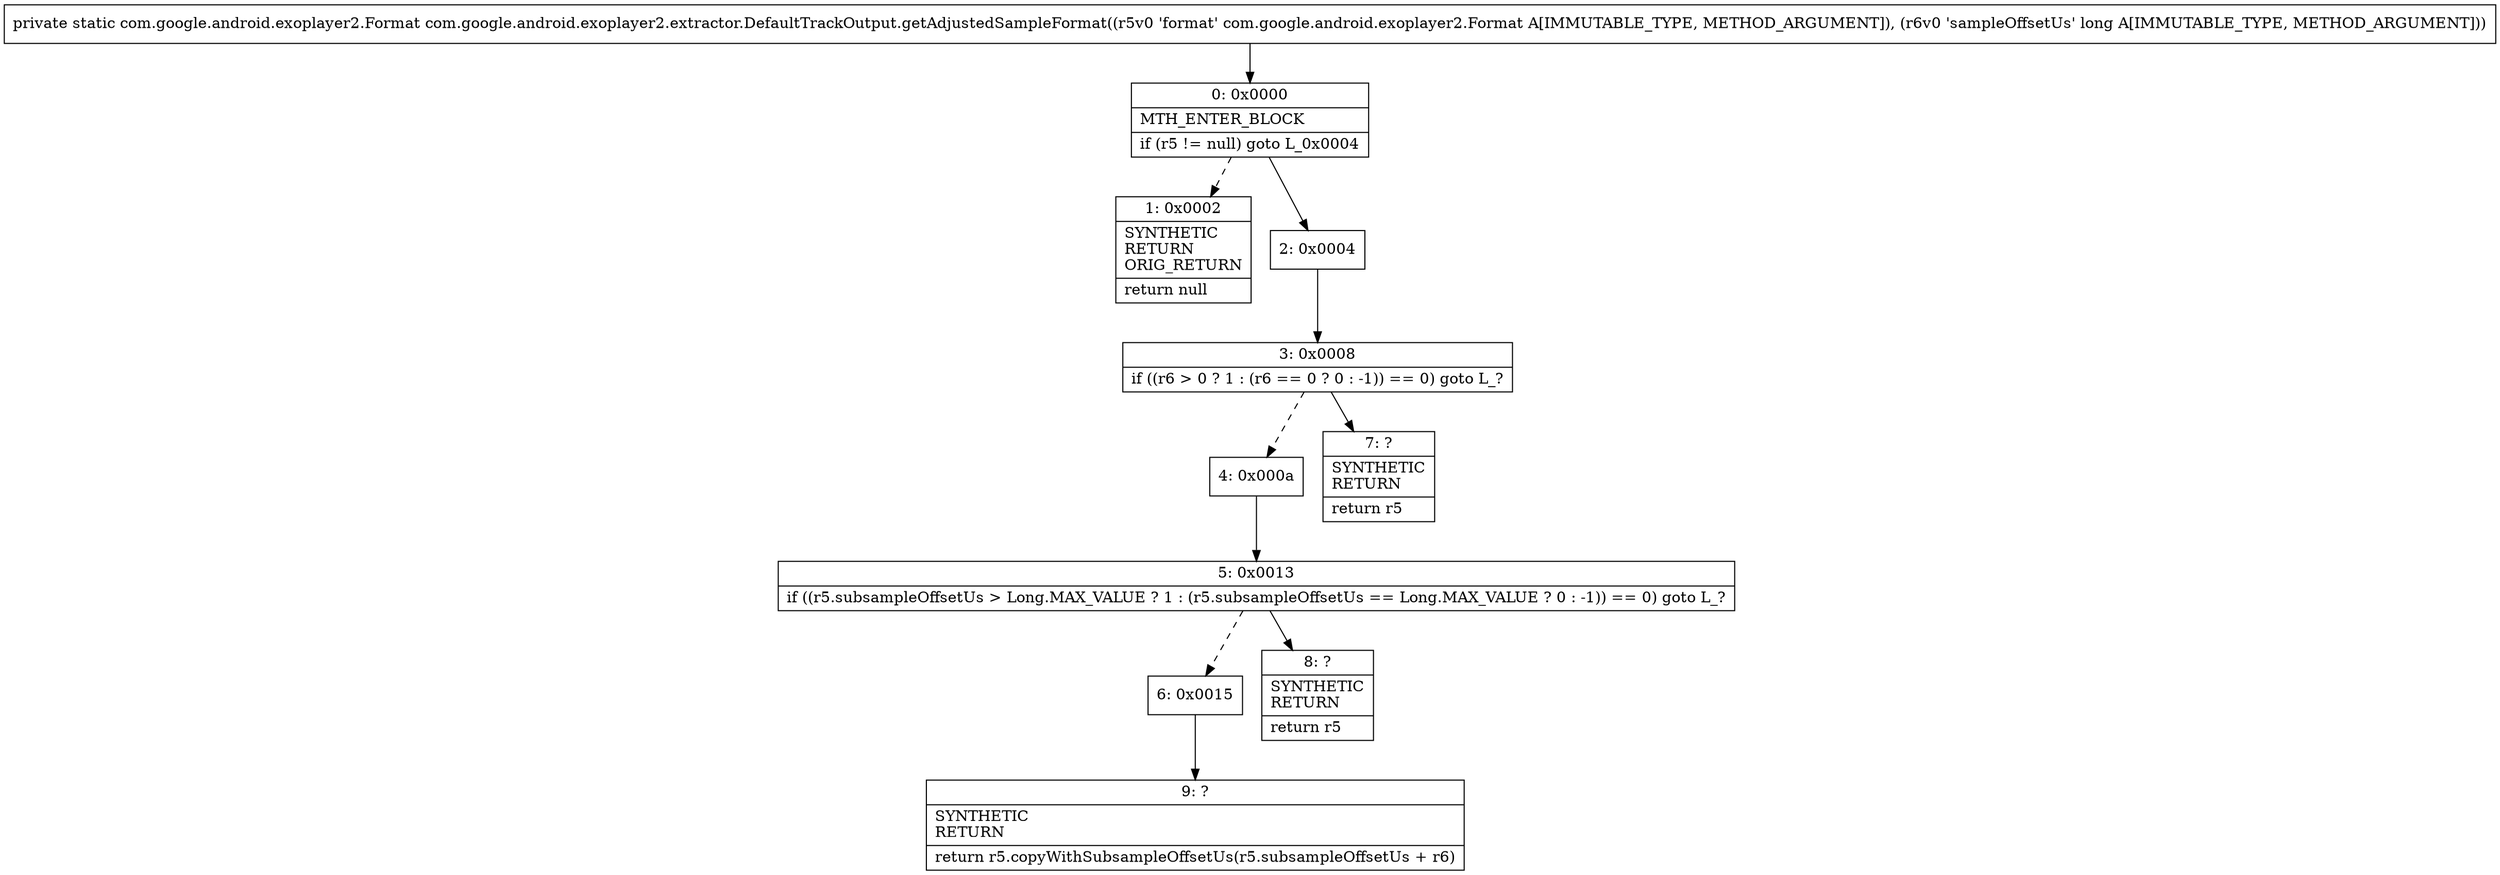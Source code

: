 digraph "CFG forcom.google.android.exoplayer2.extractor.DefaultTrackOutput.getAdjustedSampleFormat(Lcom\/google\/android\/exoplayer2\/Format;J)Lcom\/google\/android\/exoplayer2\/Format;" {
Node_0 [shape=record,label="{0\:\ 0x0000|MTH_ENTER_BLOCK\l|if (r5 != null) goto L_0x0004\l}"];
Node_1 [shape=record,label="{1\:\ 0x0002|SYNTHETIC\lRETURN\lORIG_RETURN\l|return null\l}"];
Node_2 [shape=record,label="{2\:\ 0x0004}"];
Node_3 [shape=record,label="{3\:\ 0x0008|if ((r6 \> 0 ? 1 : (r6 == 0 ? 0 : \-1)) == 0) goto L_?\l}"];
Node_4 [shape=record,label="{4\:\ 0x000a}"];
Node_5 [shape=record,label="{5\:\ 0x0013|if ((r5.subsampleOffsetUs \> Long.MAX_VALUE ? 1 : (r5.subsampleOffsetUs == Long.MAX_VALUE ? 0 : \-1)) == 0) goto L_?\l}"];
Node_6 [shape=record,label="{6\:\ 0x0015}"];
Node_7 [shape=record,label="{7\:\ ?|SYNTHETIC\lRETURN\l|return r5\l}"];
Node_8 [shape=record,label="{8\:\ ?|SYNTHETIC\lRETURN\l|return r5\l}"];
Node_9 [shape=record,label="{9\:\ ?|SYNTHETIC\lRETURN\l|return r5.copyWithSubsampleOffsetUs(r5.subsampleOffsetUs + r6)\l}"];
MethodNode[shape=record,label="{private static com.google.android.exoplayer2.Format com.google.android.exoplayer2.extractor.DefaultTrackOutput.getAdjustedSampleFormat((r5v0 'format' com.google.android.exoplayer2.Format A[IMMUTABLE_TYPE, METHOD_ARGUMENT]), (r6v0 'sampleOffsetUs' long A[IMMUTABLE_TYPE, METHOD_ARGUMENT])) }"];
MethodNode -> Node_0;
Node_0 -> Node_1[style=dashed];
Node_0 -> Node_2;
Node_2 -> Node_3;
Node_3 -> Node_4[style=dashed];
Node_3 -> Node_7;
Node_4 -> Node_5;
Node_5 -> Node_6[style=dashed];
Node_5 -> Node_8;
Node_6 -> Node_9;
}

